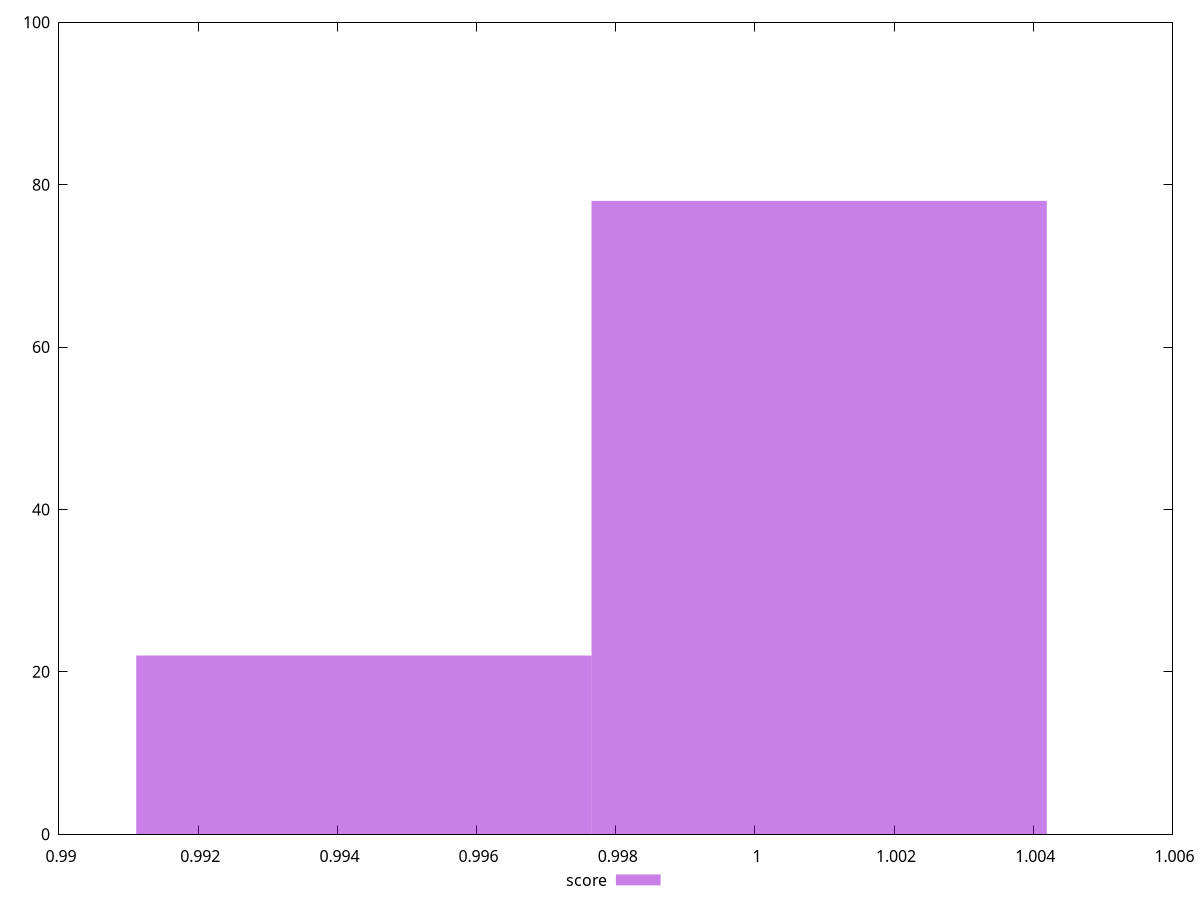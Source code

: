 reset
set terminal svg size 640, 490 enhanced background rgb 'white'
set output "reprap/first-cpu-idle/samples/pages+cached+noexternal+nofonts+nosvg+noimg/score/histogram.svg"

$score <<EOF
1.0009228770166114 78
0.9943808974282674 22
EOF

set key outside below
set boxwidth 0.006541979588343865
set yrange [0:100]
set style fill transparent solid 0.5 noborder

plot \
  $score title "score" with boxes, \


reset